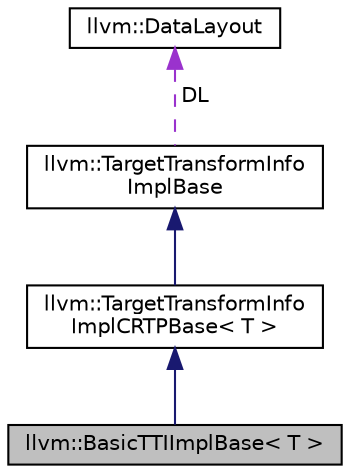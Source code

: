 digraph "llvm::BasicTTIImplBase&lt; T &gt;"
{
 // LATEX_PDF_SIZE
  bgcolor="transparent";
  edge [fontname="Helvetica",fontsize="10",labelfontname="Helvetica",labelfontsize="10"];
  node [fontname="Helvetica",fontsize="10",shape="box"];
  Node1 [label="llvm::BasicTTIImplBase\< T \>",height=0.2,width=0.4,color="black", fillcolor="grey75", style="filled", fontcolor="black",tooltip="Base class which can be used to help build a TTI implementation."];
  Node2 -> Node1 [dir="back",color="midnightblue",fontsize="10",style="solid",fontname="Helvetica"];
  Node2 [label="llvm::TargetTransformInfo\lImplCRTPBase\< T \>",height=0.2,width=0.4,color="black",URL="$classllvm_1_1TargetTransformInfoImplCRTPBase.html",tooltip="CRTP base class for use as a mix-in that aids implementing a TargetTransformInfo-compatible class."];
  Node3 -> Node2 [dir="back",color="midnightblue",fontsize="10",style="solid",fontname="Helvetica"];
  Node3 [label="llvm::TargetTransformInfo\lImplBase",height=0.2,width=0.4,color="black",URL="$classllvm_1_1TargetTransformInfoImplBase.html",tooltip="Base class for use as a mix-in that aids implementing a TargetTransformInfo-compatible class."];
  Node4 -> Node3 [dir="back",color="darkorchid3",fontsize="10",style="dashed",label=" DL" ,fontname="Helvetica"];
  Node4 [label="llvm::DataLayout",height=0.2,width=0.4,color="black",URL="$classllvm_1_1DataLayout.html",tooltip="A parsed version of the target data layout string in and methods for querying it."];
}

